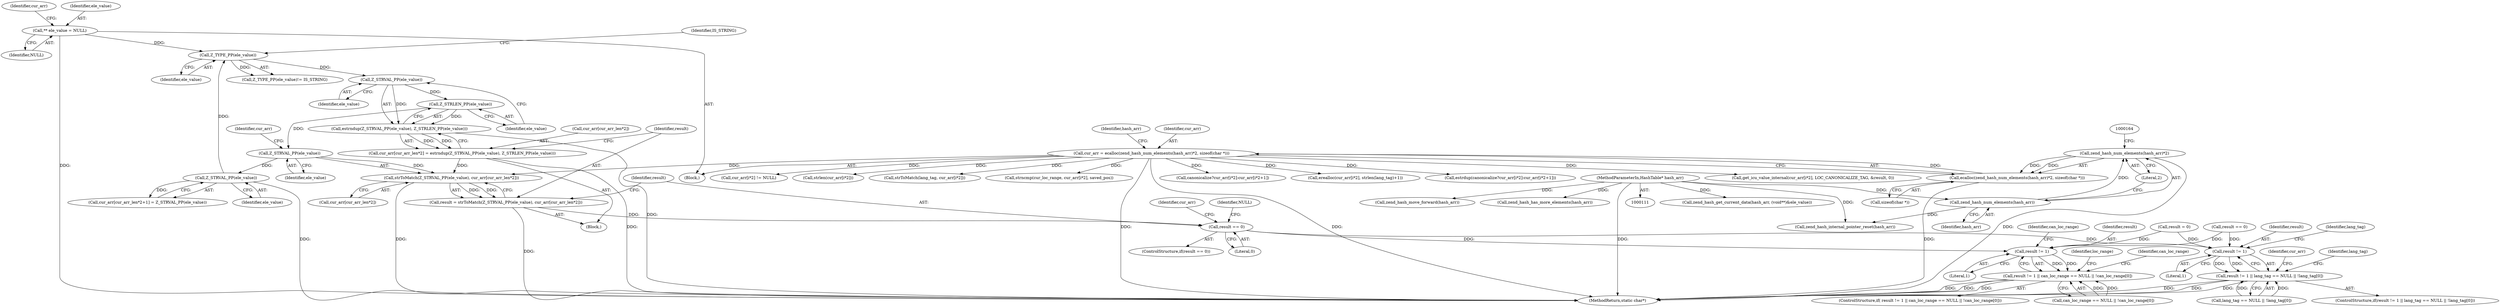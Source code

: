 digraph "0_php-src_97eff7eb57fc2320c267a949cffd622c38712484?w=1_25@pointer" {
"1000207" [label="(Call,strToMatch(Z_STRVAL_PP(ele_value), cur_arr[cur_arr_len*2]))"];
"1000208" [label="(Call,Z_STRVAL_PP(ele_value))"];
"1000203" [label="(Call,Z_STRLEN_PP(ele_value))"];
"1000201" [label="(Call,Z_STRVAL_PP(ele_value))"];
"1000188" [label="(Call,Z_TYPE_PP(ele_value))"];
"1000133" [label="(Call,** ele_value = NULL)"];
"1000230" [label="(Call,Z_STRVAL_PP(ele_value))"];
"1000156" [label="(Call,cur_arr = ecalloc(zend_hash_num_elements(hash_arr)*2, sizeof(char *)))"];
"1000158" [label="(Call,ecalloc(zend_hash_num_elements(hash_arr)*2, sizeof(char *)))"];
"1000159" [label="(Call,zend_hash_num_elements(hash_arr)*2)"];
"1000160" [label="(Call,zend_hash_num_elements(hash_arr))"];
"1000113" [label="(MethodParameterIn,HashTable* hash_arr)"];
"1000194" [label="(Call,cur_arr[cur_arr_len*2] = estrndup(Z_STRVAL_PP(ele_value), Z_STRLEN_PP(ele_value)))"];
"1000200" [label="(Call,estrndup(Z_STRVAL_PP(ele_value), Z_STRLEN_PP(ele_value)))"];
"1000205" [label="(Call,result = strToMatch(Z_STRVAL_PP(ele_value), cur_arr[cur_arr_len*2]))"];
"1000216" [label="(Call,result == 0)"];
"1000261" [label="(Call,result != 1)"];
"1000260" [label="(Call,result != 1 || lang_tag == NULL || !lang_tag[0])"];
"1000327" [label="(Call,result != 1)"];
"1000326" [label="(Call,result != 1 || can_loc_range == NULL || !can_loc_range[0])"];
"1000327" [label="(Call,result != 1)"];
"1000157" [label="(Identifier,cur_arr)"];
"1000249" [label="(Call,get_icu_value_internal(cur_arr[i*2], LOC_CANONICALIZE_TAG, &result, 0))"];
"1000195" [label="(Call,cur_arr[cur_arr_len*2])"];
"1000259" [label="(ControlStructure,if(result != 1 || lang_tag == NULL || !lang_tag[0]))"];
"1000162" [label="(Literal,2)"];
"1000205" [label="(Call,result = strToMatch(Z_STRVAL_PP(ele_value), cur_arr[cur_arr_len*2]))"];
"1000138" [label="(Identifier,cur_arr)"];
"1000282" [label="(Identifier,cur_arr)"];
"1000200" [label="(Call,estrndup(Z_STRVAL_PP(ele_value), Z_STRLEN_PP(ele_value)))"];
"1000330" [label="(Call,can_loc_range == NULL || !can_loc_range[0])"];
"1000156" [label="(Call,cur_arr = ecalloc(zend_hash_num_elements(hash_arr)*2, sizeof(char *)))"];
"1000115" [label="(Block,)"];
"1000163" [label="(Call,sizeof(char *))"];
"1000261" [label="(Call,result != 1)"];
"1000203" [label="(Call,Z_STRLEN_PP(ele_value))"];
"1000161" [label="(Identifier,hash_arr)"];
"1000332" [label="(Identifier,can_loc_range)"];
"1000135" [label="(Identifier,NULL)"];
"1000325" [label="(ControlStructure,if( result != 1 || can_loc_range == NULL || !can_loc_range[0]))"];
"1000266" [label="(Identifier,lang_tag)"];
"1000177" [label="(Call,zend_hash_get_current_data(hash_arr, (void**)&ele_value))"];
"1000172" [label="(Call,zend_hash_move_forward(hash_arr))"];
"1000308" [label="(Call,result == 0)"];
"1000113" [label="(MethodParameterIn,HashTable* hash_arr)"];
"1000206" [label="(Identifier,result)"];
"1000216" [label="(Call,result == 0)"];
"1000397" [label="(Call,cur_arr[i*2] != NULL)"];
"1000160" [label="(Call,zend_hash_num_elements(hash_arr))"];
"1000169" [label="(Call,zend_hash_has_more_elements(hash_arr))"];
"1000209" [label="(Identifier,ele_value)"];
"1000174" [label="(Block,)"];
"1000406" [label="(Call,strlen(cur_arr[i*2]))"];
"1000349" [label="(Identifier,loc_range)"];
"1000222" [label="(Call,cur_arr[cur_arr_len*2+1] = Z_STRVAL_PP(ele_value))"];
"1000260" [label="(Call,result != 1 || lang_tag == NULL || !lang_tag[0])"];
"1000133" [label="(Call,** ele_value = NULL)"];
"1000274" [label="(Identifier,lang_tag)"];
"1000230" [label="(Call,Z_STRVAL_PP(ele_value))"];
"1000202" [label="(Identifier,ele_value)"];
"1000211" [label="(Identifier,cur_arr)"];
"1000134" [label="(Identifier,ele_value)"];
"1000221" [label="(Identifier,NULL)"];
"1000298" [label="(Call,strToMatch(lang_tag, cur_arr[i*2]))"];
"1000262" [label="(Identifier,result)"];
"1000340" [label="(Identifier,can_loc_range)"];
"1000187" [label="(Call,Z_TYPE_PP(ele_value)!= IS_STRING)"];
"1000189" [label="(Identifier,ele_value)"];
"1000326" [label="(Call,result != 1 || can_loc_range == NULL || !can_loc_range[0])"];
"1000207" [label="(Call,strToMatch(Z_STRVAL_PP(ele_value), cur_arr[cur_arr_len*2]))"];
"1000414" [label="(Call,strncmp(cur_loc_range, cur_arr[i*2], saved_pos))"];
"1000427" [label="(Call,canonicalize?cur_arr[i*2]:cur_arr[i*2+1])"];
"1000201" [label="(Call,Z_STRVAL_PP(ele_value))"];
"1000263" [label="(Literal,1)"];
"1000231" [label="(Identifier,ele_value)"];
"1000158" [label="(Call,ecalloc(zend_hash_num_elements(hash_arr)*2, sizeof(char *)))"];
"1000125" [label="(Call,result = 0)"];
"1000329" [label="(Literal,1)"];
"1000167" [label="(Identifier,hash_arr)"];
"1000204" [label="(Identifier,ele_value)"];
"1000328" [label="(Identifier,result)"];
"1000217" [label="(Identifier,result)"];
"1000224" [label="(Identifier,cur_arr)"];
"1000286" [label="(Call,erealloc(cur_arr[i*2], strlen(lang_tag)+1))"];
"1000264" [label="(Call,lang_tag == NULL || !lang_tag[0])"];
"1000188" [label="(Call,Z_TYPE_PP(ele_value))"];
"1000159" [label="(Call,zend_hash_num_elements(hash_arr)*2)"];
"1000166" [label="(Call,zend_hash_internal_pointer_reset(hash_arr))"];
"1000454" [label="(MethodReturn,static char*)"];
"1000208" [label="(Call,Z_STRVAL_PP(ele_value))"];
"1000218" [label="(Literal,0)"];
"1000194" [label="(Call,cur_arr[cur_arr_len*2] = estrndup(Z_STRVAL_PP(ele_value), Z_STRLEN_PP(ele_value)))"];
"1000190" [label="(Identifier,IS_STRING)"];
"1000426" [label="(Call,estrdup(canonicalize?cur_arr[i*2]:cur_arr[i*2+1]))"];
"1000210" [label="(Call,cur_arr[cur_arr_len*2])"];
"1000215" [label="(ControlStructure,if(result == 0))"];
"1000207" -> "1000205"  [label="AST: "];
"1000207" -> "1000210"  [label="CFG: "];
"1000208" -> "1000207"  [label="AST: "];
"1000210" -> "1000207"  [label="AST: "];
"1000205" -> "1000207"  [label="CFG: "];
"1000207" -> "1000454"  [label="DDG: "];
"1000207" -> "1000205"  [label="DDG: "];
"1000207" -> "1000205"  [label="DDG: "];
"1000208" -> "1000207"  [label="DDG: "];
"1000156" -> "1000207"  [label="DDG: "];
"1000194" -> "1000207"  [label="DDG: "];
"1000208" -> "1000209"  [label="CFG: "];
"1000209" -> "1000208"  [label="AST: "];
"1000211" -> "1000208"  [label="CFG: "];
"1000203" -> "1000208"  [label="DDG: "];
"1000208" -> "1000230"  [label="DDG: "];
"1000203" -> "1000200"  [label="AST: "];
"1000203" -> "1000204"  [label="CFG: "];
"1000204" -> "1000203"  [label="AST: "];
"1000200" -> "1000203"  [label="CFG: "];
"1000203" -> "1000200"  [label="DDG: "];
"1000201" -> "1000203"  [label="DDG: "];
"1000201" -> "1000200"  [label="AST: "];
"1000201" -> "1000202"  [label="CFG: "];
"1000202" -> "1000201"  [label="AST: "];
"1000204" -> "1000201"  [label="CFG: "];
"1000201" -> "1000200"  [label="DDG: "];
"1000188" -> "1000201"  [label="DDG: "];
"1000188" -> "1000187"  [label="AST: "];
"1000188" -> "1000189"  [label="CFG: "];
"1000189" -> "1000188"  [label="AST: "];
"1000190" -> "1000188"  [label="CFG: "];
"1000188" -> "1000187"  [label="DDG: "];
"1000133" -> "1000188"  [label="DDG: "];
"1000230" -> "1000188"  [label="DDG: "];
"1000133" -> "1000115"  [label="AST: "];
"1000133" -> "1000135"  [label="CFG: "];
"1000134" -> "1000133"  [label="AST: "];
"1000135" -> "1000133"  [label="AST: "];
"1000138" -> "1000133"  [label="CFG: "];
"1000133" -> "1000454"  [label="DDG: "];
"1000230" -> "1000222"  [label="AST: "];
"1000230" -> "1000231"  [label="CFG: "];
"1000231" -> "1000230"  [label="AST: "];
"1000222" -> "1000230"  [label="CFG: "];
"1000230" -> "1000454"  [label="DDG: "];
"1000230" -> "1000222"  [label="DDG: "];
"1000156" -> "1000115"  [label="AST: "];
"1000156" -> "1000158"  [label="CFG: "];
"1000157" -> "1000156"  [label="AST: "];
"1000158" -> "1000156"  [label="AST: "];
"1000167" -> "1000156"  [label="CFG: "];
"1000156" -> "1000454"  [label="DDG: "];
"1000156" -> "1000454"  [label="DDG: "];
"1000158" -> "1000156"  [label="DDG: "];
"1000156" -> "1000249"  [label="DDG: "];
"1000156" -> "1000286"  [label="DDG: "];
"1000156" -> "1000298"  [label="DDG: "];
"1000156" -> "1000397"  [label="DDG: "];
"1000156" -> "1000406"  [label="DDG: "];
"1000156" -> "1000414"  [label="DDG: "];
"1000156" -> "1000426"  [label="DDG: "];
"1000156" -> "1000427"  [label="DDG: "];
"1000158" -> "1000163"  [label="CFG: "];
"1000159" -> "1000158"  [label="AST: "];
"1000163" -> "1000158"  [label="AST: "];
"1000158" -> "1000454"  [label="DDG: "];
"1000159" -> "1000158"  [label="DDG: "];
"1000159" -> "1000158"  [label="DDG: "];
"1000159" -> "1000162"  [label="CFG: "];
"1000160" -> "1000159"  [label="AST: "];
"1000162" -> "1000159"  [label="AST: "];
"1000164" -> "1000159"  [label="CFG: "];
"1000159" -> "1000454"  [label="DDG: "];
"1000160" -> "1000159"  [label="DDG: "];
"1000160" -> "1000161"  [label="CFG: "];
"1000161" -> "1000160"  [label="AST: "];
"1000162" -> "1000160"  [label="CFG: "];
"1000113" -> "1000160"  [label="DDG: "];
"1000160" -> "1000166"  [label="DDG: "];
"1000113" -> "1000111"  [label="AST: "];
"1000113" -> "1000454"  [label="DDG: "];
"1000113" -> "1000166"  [label="DDG: "];
"1000113" -> "1000169"  [label="DDG: "];
"1000113" -> "1000172"  [label="DDG: "];
"1000113" -> "1000177"  [label="DDG: "];
"1000194" -> "1000174"  [label="AST: "];
"1000194" -> "1000200"  [label="CFG: "];
"1000195" -> "1000194"  [label="AST: "];
"1000200" -> "1000194"  [label="AST: "];
"1000206" -> "1000194"  [label="CFG: "];
"1000194" -> "1000454"  [label="DDG: "];
"1000200" -> "1000194"  [label="DDG: "];
"1000200" -> "1000194"  [label="DDG: "];
"1000200" -> "1000454"  [label="DDG: "];
"1000205" -> "1000174"  [label="AST: "];
"1000206" -> "1000205"  [label="AST: "];
"1000217" -> "1000205"  [label="CFG: "];
"1000205" -> "1000454"  [label="DDG: "];
"1000205" -> "1000216"  [label="DDG: "];
"1000216" -> "1000215"  [label="AST: "];
"1000216" -> "1000218"  [label="CFG: "];
"1000217" -> "1000216"  [label="AST: "];
"1000218" -> "1000216"  [label="AST: "];
"1000221" -> "1000216"  [label="CFG: "];
"1000224" -> "1000216"  [label="CFG: "];
"1000216" -> "1000261"  [label="DDG: "];
"1000216" -> "1000327"  [label="DDG: "];
"1000261" -> "1000260"  [label="AST: "];
"1000261" -> "1000263"  [label="CFG: "];
"1000262" -> "1000261"  [label="AST: "];
"1000263" -> "1000261"  [label="AST: "];
"1000266" -> "1000261"  [label="CFG: "];
"1000260" -> "1000261"  [label="CFG: "];
"1000261" -> "1000260"  [label="DDG: "];
"1000261" -> "1000260"  [label="DDG: "];
"1000308" -> "1000261"  [label="DDG: "];
"1000125" -> "1000261"  [label="DDG: "];
"1000260" -> "1000259"  [label="AST: "];
"1000260" -> "1000264"  [label="CFG: "];
"1000264" -> "1000260"  [label="AST: "];
"1000274" -> "1000260"  [label="CFG: "];
"1000282" -> "1000260"  [label="CFG: "];
"1000260" -> "1000454"  [label="DDG: "];
"1000260" -> "1000454"  [label="DDG: "];
"1000260" -> "1000454"  [label="DDG: "];
"1000264" -> "1000260"  [label="DDG: "];
"1000264" -> "1000260"  [label="DDG: "];
"1000327" -> "1000326"  [label="AST: "];
"1000327" -> "1000329"  [label="CFG: "];
"1000328" -> "1000327"  [label="AST: "];
"1000329" -> "1000327"  [label="AST: "];
"1000332" -> "1000327"  [label="CFG: "];
"1000326" -> "1000327"  [label="CFG: "];
"1000327" -> "1000326"  [label="DDG: "];
"1000327" -> "1000326"  [label="DDG: "];
"1000308" -> "1000327"  [label="DDG: "];
"1000125" -> "1000327"  [label="DDG: "];
"1000326" -> "1000325"  [label="AST: "];
"1000326" -> "1000330"  [label="CFG: "];
"1000330" -> "1000326"  [label="AST: "];
"1000340" -> "1000326"  [label="CFG: "];
"1000349" -> "1000326"  [label="CFG: "];
"1000326" -> "1000454"  [label="DDG: "];
"1000326" -> "1000454"  [label="DDG: "];
"1000326" -> "1000454"  [label="DDG: "];
"1000330" -> "1000326"  [label="DDG: "];
"1000330" -> "1000326"  [label="DDG: "];
}
